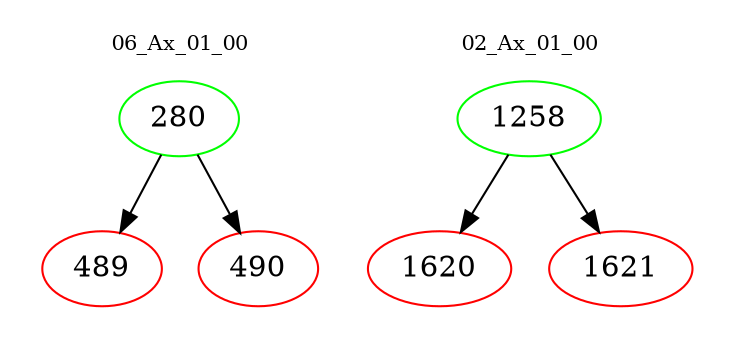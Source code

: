 digraph{
subgraph cluster_0 {
color = white
label = "06_Ax_01_00";
fontsize=10;
T0_280 [label="280", color="green"]
T0_280 -> T0_489 [color="black"]
T0_489 [label="489", color="red"]
T0_280 -> T0_490 [color="black"]
T0_490 [label="490", color="red"]
}
subgraph cluster_1 {
color = white
label = "02_Ax_01_00";
fontsize=10;
T1_1258 [label="1258", color="green"]
T1_1258 -> T1_1620 [color="black"]
T1_1620 [label="1620", color="red"]
T1_1258 -> T1_1621 [color="black"]
T1_1621 [label="1621", color="red"]
}
}
